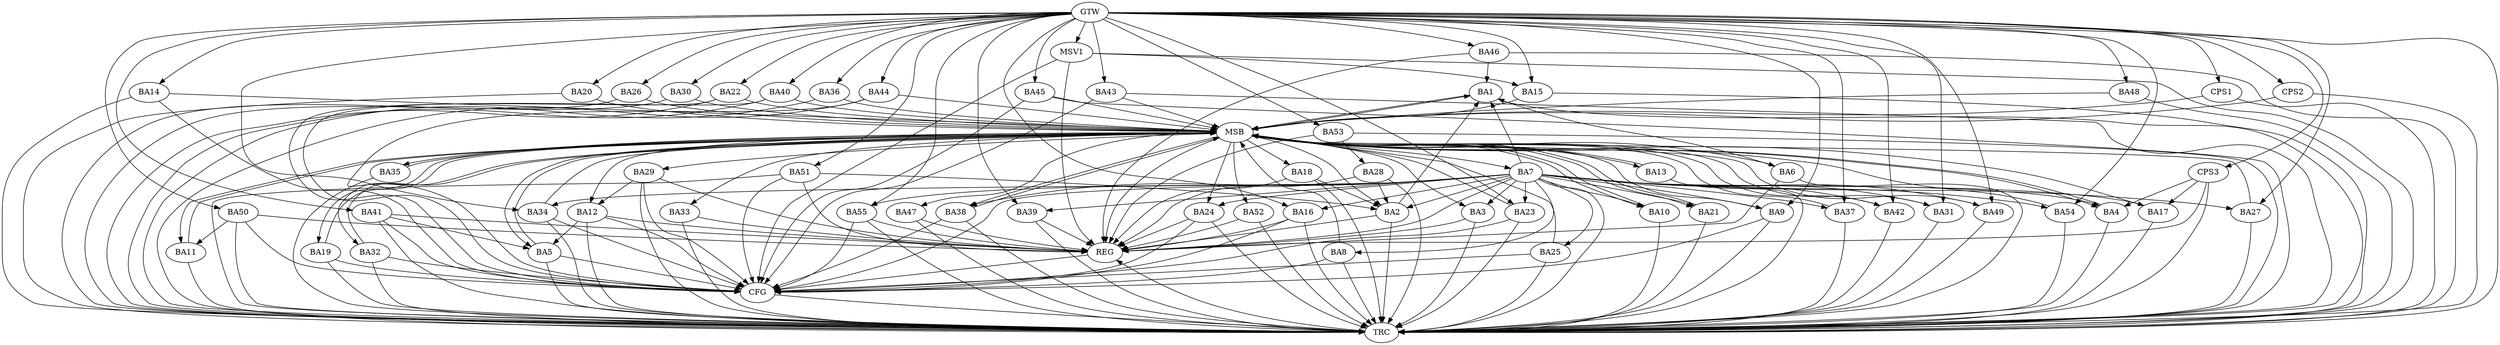 strict digraph G {
  BA1 [ label="BA1" ];
  BA2 [ label="BA2" ];
  BA3 [ label="BA3" ];
  BA4 [ label="BA4" ];
  BA5 [ label="BA5" ];
  BA6 [ label="BA6" ];
  BA7 [ label="BA7" ];
  BA8 [ label="BA8" ];
  BA9 [ label="BA9" ];
  BA10 [ label="BA10" ];
  BA11 [ label="BA11" ];
  BA12 [ label="BA12" ];
  BA13 [ label="BA13" ];
  BA14 [ label="BA14" ];
  BA15 [ label="BA15" ];
  BA16 [ label="BA16" ];
  BA17 [ label="BA17" ];
  BA18 [ label="BA18" ];
  BA19 [ label="BA19" ];
  BA20 [ label="BA20" ];
  BA21 [ label="BA21" ];
  BA22 [ label="BA22" ];
  BA23 [ label="BA23" ];
  BA24 [ label="BA24" ];
  BA25 [ label="BA25" ];
  BA26 [ label="BA26" ];
  BA27 [ label="BA27" ];
  BA28 [ label="BA28" ];
  BA29 [ label="BA29" ];
  BA30 [ label="BA30" ];
  BA31 [ label="BA31" ];
  BA32 [ label="BA32" ];
  BA33 [ label="BA33" ];
  BA34 [ label="BA34" ];
  BA35 [ label="BA35" ];
  BA36 [ label="BA36" ];
  BA37 [ label="BA37" ];
  BA38 [ label="BA38" ];
  BA39 [ label="BA39" ];
  BA40 [ label="BA40" ];
  BA41 [ label="BA41" ];
  BA42 [ label="BA42" ];
  BA43 [ label="BA43" ];
  BA44 [ label="BA44" ];
  BA45 [ label="BA45" ];
  BA46 [ label="BA46" ];
  BA47 [ label="BA47" ];
  BA48 [ label="BA48" ];
  BA49 [ label="BA49" ];
  BA50 [ label="BA50" ];
  BA51 [ label="BA51" ];
  BA52 [ label="BA52" ];
  BA53 [ label="BA53" ];
  BA54 [ label="BA54" ];
  BA55 [ label="BA55" ];
  CPS1 [ label="CPS1" ];
  CPS2 [ label="CPS2" ];
  CPS3 [ label="CPS3" ];
  GTW [ label="GTW" ];
  REG [ label="REG" ];
  MSB [ label="MSB" ];
  CFG [ label="CFG" ];
  TRC [ label="TRC" ];
  MSV1 [ label="MSV1" ];
  BA2 -> BA1;
  BA6 -> BA1;
  BA7 -> BA2;
  BA12 -> BA5;
  BA18 -> BA2;
  BA28 -> BA2;
  BA29 -> BA12;
  BA41 -> BA5;
  BA46 -> BA1;
  BA50 -> BA11;
  BA51 -> BA2;
  BA53 -> BA28;
  CPS3 -> BA4;
  CPS3 -> BA17;
  GTW -> BA9;
  GTW -> BA14;
  GTW -> BA15;
  GTW -> BA16;
  GTW -> BA20;
  GTW -> BA22;
  GTW -> BA23;
  GTW -> BA26;
  GTW -> BA27;
  GTW -> BA30;
  GTW -> BA31;
  GTW -> BA34;
  GTW -> BA36;
  GTW -> BA37;
  GTW -> BA39;
  GTW -> BA40;
  GTW -> BA41;
  GTW -> BA42;
  GTW -> BA43;
  GTW -> BA44;
  GTW -> BA45;
  GTW -> BA46;
  GTW -> BA48;
  GTW -> BA49;
  GTW -> BA50;
  GTW -> BA51;
  GTW -> BA53;
  GTW -> BA54;
  GTW -> BA55;
  GTW -> CPS1;
  GTW -> CPS2;
  GTW -> CPS3;
  BA2 -> REG;
  BA3 -> REG;
  BA6 -> REG;
  BA7 -> REG;
  BA12 -> REG;
  BA16 -> REG;
  BA18 -> REG;
  BA24 -> REG;
  BA28 -> REG;
  BA29 -> REG;
  BA33 -> REG;
  BA39 -> REG;
  BA41 -> REG;
  BA46 -> REG;
  BA47 -> REG;
  BA50 -> REG;
  BA51 -> REG;
  BA52 -> REG;
  BA53 -> REG;
  BA55 -> REG;
  CPS3 -> REG;
  BA1 -> MSB;
  MSB -> BA2;
  MSB -> REG;
  BA4 -> MSB;
  MSB -> BA1;
  BA5 -> MSB;
  MSB -> BA3;
  BA8 -> MSB;
  BA9 -> MSB;
  BA10 -> MSB;
  MSB -> BA6;
  BA11 -> MSB;
  MSB -> BA7;
  BA13 -> MSB;
  BA14 -> MSB;
  BA15 -> MSB;
  MSB -> BA13;
  BA17 -> MSB;
  BA19 -> MSB;
  MSB -> BA12;
  BA20 -> MSB;
  BA21 -> MSB;
  BA22 -> MSB;
  MSB -> BA18;
  BA23 -> MSB;
  MSB -> BA5;
  BA25 -> MSB;
  BA26 -> MSB;
  BA27 -> MSB;
  BA30 -> MSB;
  BA31 -> MSB;
  BA32 -> MSB;
  BA34 -> MSB;
  MSB -> BA10;
  BA35 -> MSB;
  BA36 -> MSB;
  MSB -> BA4;
  BA37 -> MSB;
  MSB -> BA21;
  BA38 -> MSB;
  BA40 -> MSB;
  BA42 -> MSB;
  BA43 -> MSB;
  MSB -> BA11;
  BA44 -> MSB;
  BA45 -> MSB;
  BA48 -> MSB;
  BA49 -> MSB;
  BA54 -> MSB;
  MSB -> BA32;
  CPS1 -> MSB;
  MSB -> BA33;
  MSB -> BA24;
  MSB -> BA38;
  MSB -> BA47;
  CPS2 -> MSB;
  MSB -> BA19;
  MSB -> BA52;
  MSB -> BA35;
  MSB -> BA29;
  BA5 -> CFG;
  BA9 -> CFG;
  BA24 -> CFG;
  BA29 -> CFG;
  BA23 -> CFG;
  BA14 -> CFG;
  BA22 -> CFG;
  BA43 -> CFG;
  BA16 -> CFG;
  BA45 -> CFG;
  BA34 -> CFG;
  BA40 -> CFG;
  BA38 -> CFG;
  BA32 -> CFG;
  BA12 -> CFG;
  BA41 -> CFG;
  BA8 -> CFG;
  BA50 -> CFG;
  BA44 -> CFG;
  BA51 -> CFG;
  BA25 -> CFG;
  BA19 -> CFG;
  BA7 -> CFG;
  BA55 -> CFG;
  REG -> CFG;
  BA1 -> TRC;
  BA2 -> TRC;
  BA3 -> TRC;
  BA4 -> TRC;
  BA5 -> TRC;
  BA6 -> TRC;
  BA7 -> TRC;
  BA8 -> TRC;
  BA9 -> TRC;
  BA10 -> TRC;
  BA11 -> TRC;
  BA12 -> TRC;
  BA13 -> TRC;
  BA14 -> TRC;
  BA15 -> TRC;
  BA16 -> TRC;
  BA17 -> TRC;
  BA18 -> TRC;
  BA19 -> TRC;
  BA20 -> TRC;
  BA21 -> TRC;
  BA22 -> TRC;
  BA23 -> TRC;
  BA24 -> TRC;
  BA25 -> TRC;
  BA26 -> TRC;
  BA27 -> TRC;
  BA28 -> TRC;
  BA29 -> TRC;
  BA30 -> TRC;
  BA31 -> TRC;
  BA32 -> TRC;
  BA33 -> TRC;
  BA34 -> TRC;
  BA35 -> TRC;
  BA36 -> TRC;
  BA37 -> TRC;
  BA38 -> TRC;
  BA39 -> TRC;
  BA40 -> TRC;
  BA41 -> TRC;
  BA42 -> TRC;
  BA43 -> TRC;
  BA44 -> TRC;
  BA45 -> TRC;
  BA46 -> TRC;
  BA47 -> TRC;
  BA48 -> TRC;
  BA49 -> TRC;
  BA50 -> TRC;
  BA51 -> TRC;
  BA52 -> TRC;
  BA53 -> TRC;
  BA54 -> TRC;
  BA55 -> TRC;
  CPS1 -> TRC;
  CPS2 -> TRC;
  CPS3 -> TRC;
  GTW -> TRC;
  CFG -> TRC;
  TRC -> REG;
  BA7 -> BA17;
  BA7 -> BA4;
  BA7 -> BA9;
  BA7 -> BA42;
  BA7 -> BA31;
  BA7 -> BA39;
  BA7 -> BA1;
  BA7 -> BA27;
  BA7 -> BA55;
  BA7 -> BA49;
  BA7 -> BA8;
  BA7 -> BA25;
  BA7 -> BA54;
  BA7 -> BA21;
  BA7 -> BA34;
  BA7 -> BA37;
  BA7 -> BA3;
  BA7 -> BA38;
  BA7 -> BA23;
  BA7 -> BA10;
  BA7 -> BA24;
  BA7 -> BA16;
  MSV1 -> BA15;
  GTW -> MSV1;
  MSV1 -> REG;
  MSV1 -> TRC;
  MSV1 -> CFG;
}
